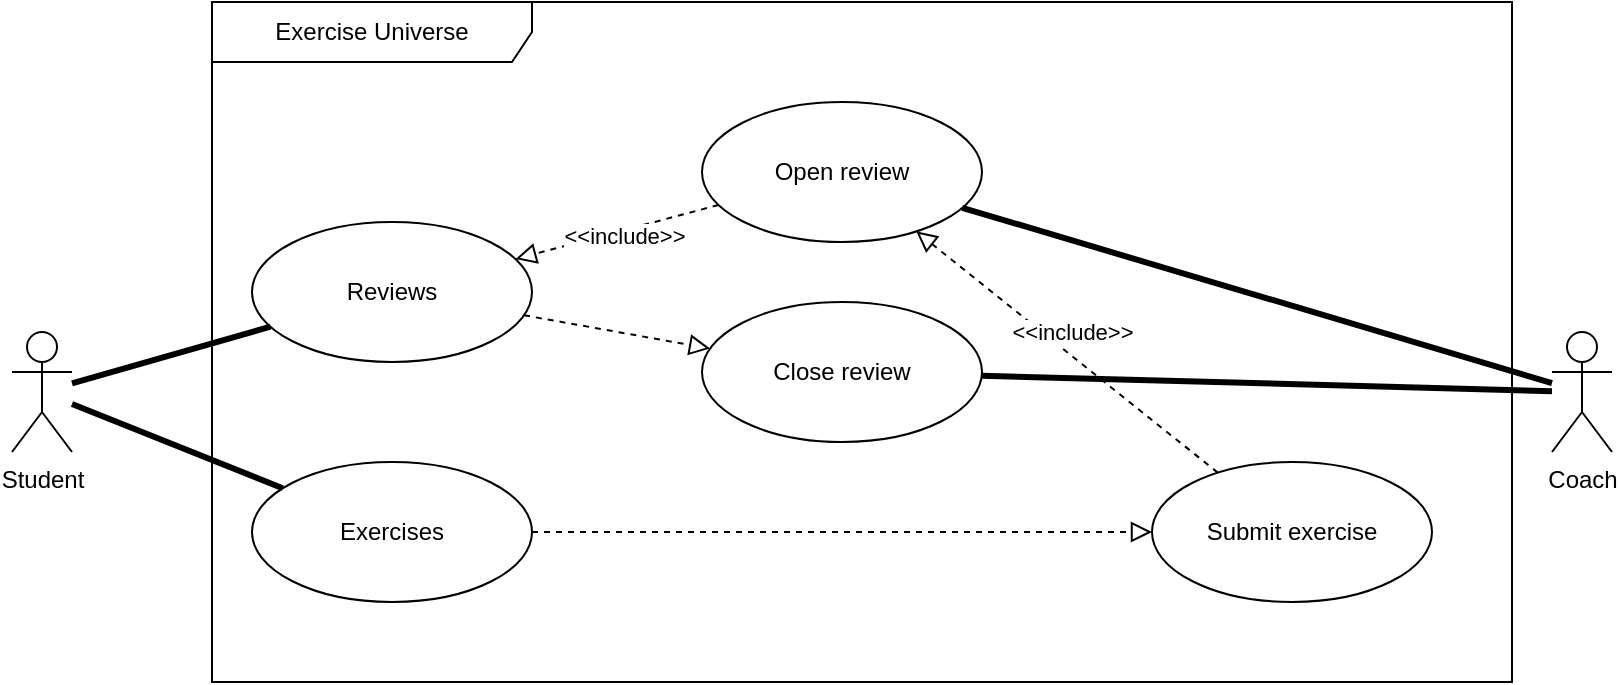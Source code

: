 <mxfile version="24.9.1">
  <diagram name="Page-1" id="NapXdTHSGaCD6bSlKuh5">
    <mxGraphModel dx="1500" dy="757" grid="1" gridSize="10" guides="1" tooltips="1" connect="1" arrows="1" fold="1" page="1" pageScale="1" pageWidth="850" pageHeight="1100" math="0" shadow="0">
      <root>
        <mxCell id="0" />
        <mxCell id="1" parent="0" />
        <mxCell id="meybb4_pzIe_2fTEvy26-1" value="Student" style="shape=umlActor;verticalLabelPosition=bottom;verticalAlign=top;html=1;" vertex="1" parent="1">
          <mxGeometry x="25" y="495" width="30" height="60" as="geometry" />
        </mxCell>
        <mxCell id="meybb4_pzIe_2fTEvy26-16" value="Coach" style="shape=umlActor;verticalLabelPosition=bottom;verticalAlign=top;html=1;" vertex="1" parent="1">
          <mxGeometry x="795" y="495" width="30" height="60" as="geometry" />
        </mxCell>
        <mxCell id="meybb4_pzIe_2fTEvy26-23" value="Exercise Universe" style="shape=umlFrame;whiteSpace=wrap;html=1;pointerEvents=0;recursiveResize=0;container=1;collapsible=0;width=160;" vertex="1" parent="1">
          <mxGeometry x="125" y="330" width="650" height="340" as="geometry" />
        </mxCell>
        <mxCell id="meybb4_pzIe_2fTEvy26-9" value="Exercises" style="ellipse;whiteSpace=wrap;html=1;" vertex="1" parent="meybb4_pzIe_2fTEvy26-23">
          <mxGeometry x="20" y="230" width="140" height="70" as="geometry" />
        </mxCell>
        <mxCell id="meybb4_pzIe_2fTEvy26-8" value="Reviews" style="ellipse;whiteSpace=wrap;html=1;" vertex="1" parent="meybb4_pzIe_2fTEvy26-23">
          <mxGeometry x="20" y="110" width="140" height="70" as="geometry" />
        </mxCell>
        <mxCell id="meybb4_pzIe_2fTEvy26-15" value="&lt;div&gt;Close review&lt;/div&gt;" style="ellipse;whiteSpace=wrap;html=1;" vertex="1" parent="meybb4_pzIe_2fTEvy26-23">
          <mxGeometry x="245" y="150" width="140" height="70" as="geometry" />
        </mxCell>
        <mxCell id="meybb4_pzIe_2fTEvy26-14" value="" style="endArrow=block;startArrow=none;endFill=0;startFill=0;endSize=8;html=1;verticalAlign=bottom;dashed=1;labelBackgroundColor=none;rounded=0;" edge="1" parent="meybb4_pzIe_2fTEvy26-23" source="meybb4_pzIe_2fTEvy26-8" target="meybb4_pzIe_2fTEvy26-15">
          <mxGeometry width="160" relative="1" as="geometry">
            <mxPoint x="119.996" y="228.21" as="sourcePoint" />
            <mxPoint x="230" y="195" as="targetPoint" />
          </mxGeometry>
        </mxCell>
        <mxCell id="meybb4_pzIe_2fTEvy26-12" value="Open review" style="ellipse;whiteSpace=wrap;html=1;" vertex="1" parent="meybb4_pzIe_2fTEvy26-23">
          <mxGeometry x="245" y="50" width="140" height="70" as="geometry" />
        </mxCell>
        <mxCell id="meybb4_pzIe_2fTEvy26-22" value="" style="endArrow=block;startArrow=none;endFill=0;startFill=0;endSize=8;html=1;verticalAlign=bottom;dashed=1;labelBackgroundColor=none;rounded=0;" edge="1" parent="meybb4_pzIe_2fTEvy26-23" source="meybb4_pzIe_2fTEvy26-12" target="meybb4_pzIe_2fTEvy26-8">
          <mxGeometry width="160" relative="1" as="geometry">
            <mxPoint x="240" y="240" as="sourcePoint" />
            <mxPoint x="400" y="240" as="targetPoint" />
          </mxGeometry>
        </mxCell>
        <mxCell id="meybb4_pzIe_2fTEvy26-25" value="&amp;lt;&amp;lt;include&amp;gt;&amp;gt;" style="edgeLabel;html=1;align=center;verticalAlign=middle;resizable=0;points=[];" vertex="1" connectable="0" parent="meybb4_pzIe_2fTEvy26-22">
          <mxGeometry x="-0.273" y="-1" relative="1" as="geometry">
            <mxPoint x="-11" y="6" as="offset" />
          </mxGeometry>
        </mxCell>
        <mxCell id="meybb4_pzIe_2fTEvy26-20" value="&lt;div&gt;Submit exercise&lt;/div&gt;" style="ellipse;whiteSpace=wrap;html=1;" vertex="1" parent="meybb4_pzIe_2fTEvy26-23">
          <mxGeometry x="470" y="230" width="140" height="70" as="geometry" />
        </mxCell>
        <mxCell id="meybb4_pzIe_2fTEvy26-19" value="" style="endArrow=block;startArrow=none;endFill=0;startFill=0;endSize=8;html=1;verticalAlign=bottom;dashed=1;labelBackgroundColor=none;rounded=0;" edge="1" parent="meybb4_pzIe_2fTEvy26-23" source="meybb4_pzIe_2fTEvy26-9" target="meybb4_pzIe_2fTEvy26-20">
          <mxGeometry width="160" relative="1" as="geometry">
            <mxPoint x="150" y="340" as="sourcePoint" />
            <mxPoint x="310" y="340" as="targetPoint" />
          </mxGeometry>
        </mxCell>
        <mxCell id="meybb4_pzIe_2fTEvy26-21" value="" style="endArrow=block;startArrow=none;endFill=0;startFill=0;endSize=8;html=1;verticalAlign=bottom;dashed=1;labelBackgroundColor=none;rounded=0;" edge="1" parent="meybb4_pzIe_2fTEvy26-23" source="meybb4_pzIe_2fTEvy26-20" target="meybb4_pzIe_2fTEvy26-12">
          <mxGeometry width="160" relative="1" as="geometry">
            <mxPoint x="240" y="280" as="sourcePoint" />
            <mxPoint x="400" y="280" as="targetPoint" />
          </mxGeometry>
        </mxCell>
        <mxCell id="meybb4_pzIe_2fTEvy26-24" value="&amp;lt;&amp;lt;include&amp;gt;&amp;gt;" style="edgeLabel;html=1;align=center;verticalAlign=middle;resizable=0;points=[];" vertex="1" connectable="0" parent="meybb4_pzIe_2fTEvy26-21">
          <mxGeometry x="-0.557" y="2" relative="1" as="geometry">
            <mxPoint x="-38" y="-45" as="offset" />
          </mxGeometry>
        </mxCell>
        <mxCell id="meybb4_pzIe_2fTEvy26-30" value="" style="endArrow=none;startArrow=none;endFill=0;startFill=0;endSize=8;html=1;verticalAlign=bottom;labelBackgroundColor=none;strokeWidth=3;rounded=0;" edge="1" parent="1" source="meybb4_pzIe_2fTEvy26-1" target="meybb4_pzIe_2fTEvy26-9">
          <mxGeometry width="160" relative="1" as="geometry">
            <mxPoint x="-35" y="474.149" as="sourcePoint" />
            <mxPoint x="53.547" y="450.0" as="targetPoint" />
          </mxGeometry>
        </mxCell>
        <mxCell id="meybb4_pzIe_2fTEvy26-37" value="" style="endArrow=none;startArrow=none;endFill=0;startFill=0;endSize=8;html=1;verticalAlign=bottom;labelBackgroundColor=none;strokeWidth=3;rounded=0;" edge="1" parent="1" source="meybb4_pzIe_2fTEvy26-1" target="meybb4_pzIe_2fTEvy26-8">
          <mxGeometry width="160" relative="1" as="geometry">
            <mxPoint x="5" y="605" as="sourcePoint" />
            <mxPoint x="166" y="554" as="targetPoint" />
          </mxGeometry>
        </mxCell>
        <mxCell id="meybb4_pzIe_2fTEvy26-31" value="" style="endArrow=none;startArrow=none;endFill=0;startFill=0;endSize=8;html=1;verticalAlign=bottom;labelBackgroundColor=none;strokeWidth=3;rounded=0;" edge="1" parent="1" source="meybb4_pzIe_2fTEvy26-12" target="meybb4_pzIe_2fTEvy26-16">
          <mxGeometry width="160" relative="1" as="geometry">
            <mxPoint x="665" y="451.383" as="sourcePoint" />
            <mxPoint x="825.995" y="400.001" as="targetPoint" />
          </mxGeometry>
        </mxCell>
        <mxCell id="meybb4_pzIe_2fTEvy26-38" value="" style="endArrow=none;startArrow=none;endFill=0;startFill=0;endSize=8;html=1;verticalAlign=bottom;labelBackgroundColor=none;strokeWidth=3;rounded=0;" edge="1" parent="1" source="meybb4_pzIe_2fTEvy26-15" target="meybb4_pzIe_2fTEvy26-16">
          <mxGeometry width="160" relative="1" as="geometry">
            <mxPoint x="541" y="436" as="sourcePoint" />
            <mxPoint x="805" y="534" as="targetPoint" />
            <Array as="points" />
          </mxGeometry>
        </mxCell>
      </root>
    </mxGraphModel>
  </diagram>
</mxfile>
